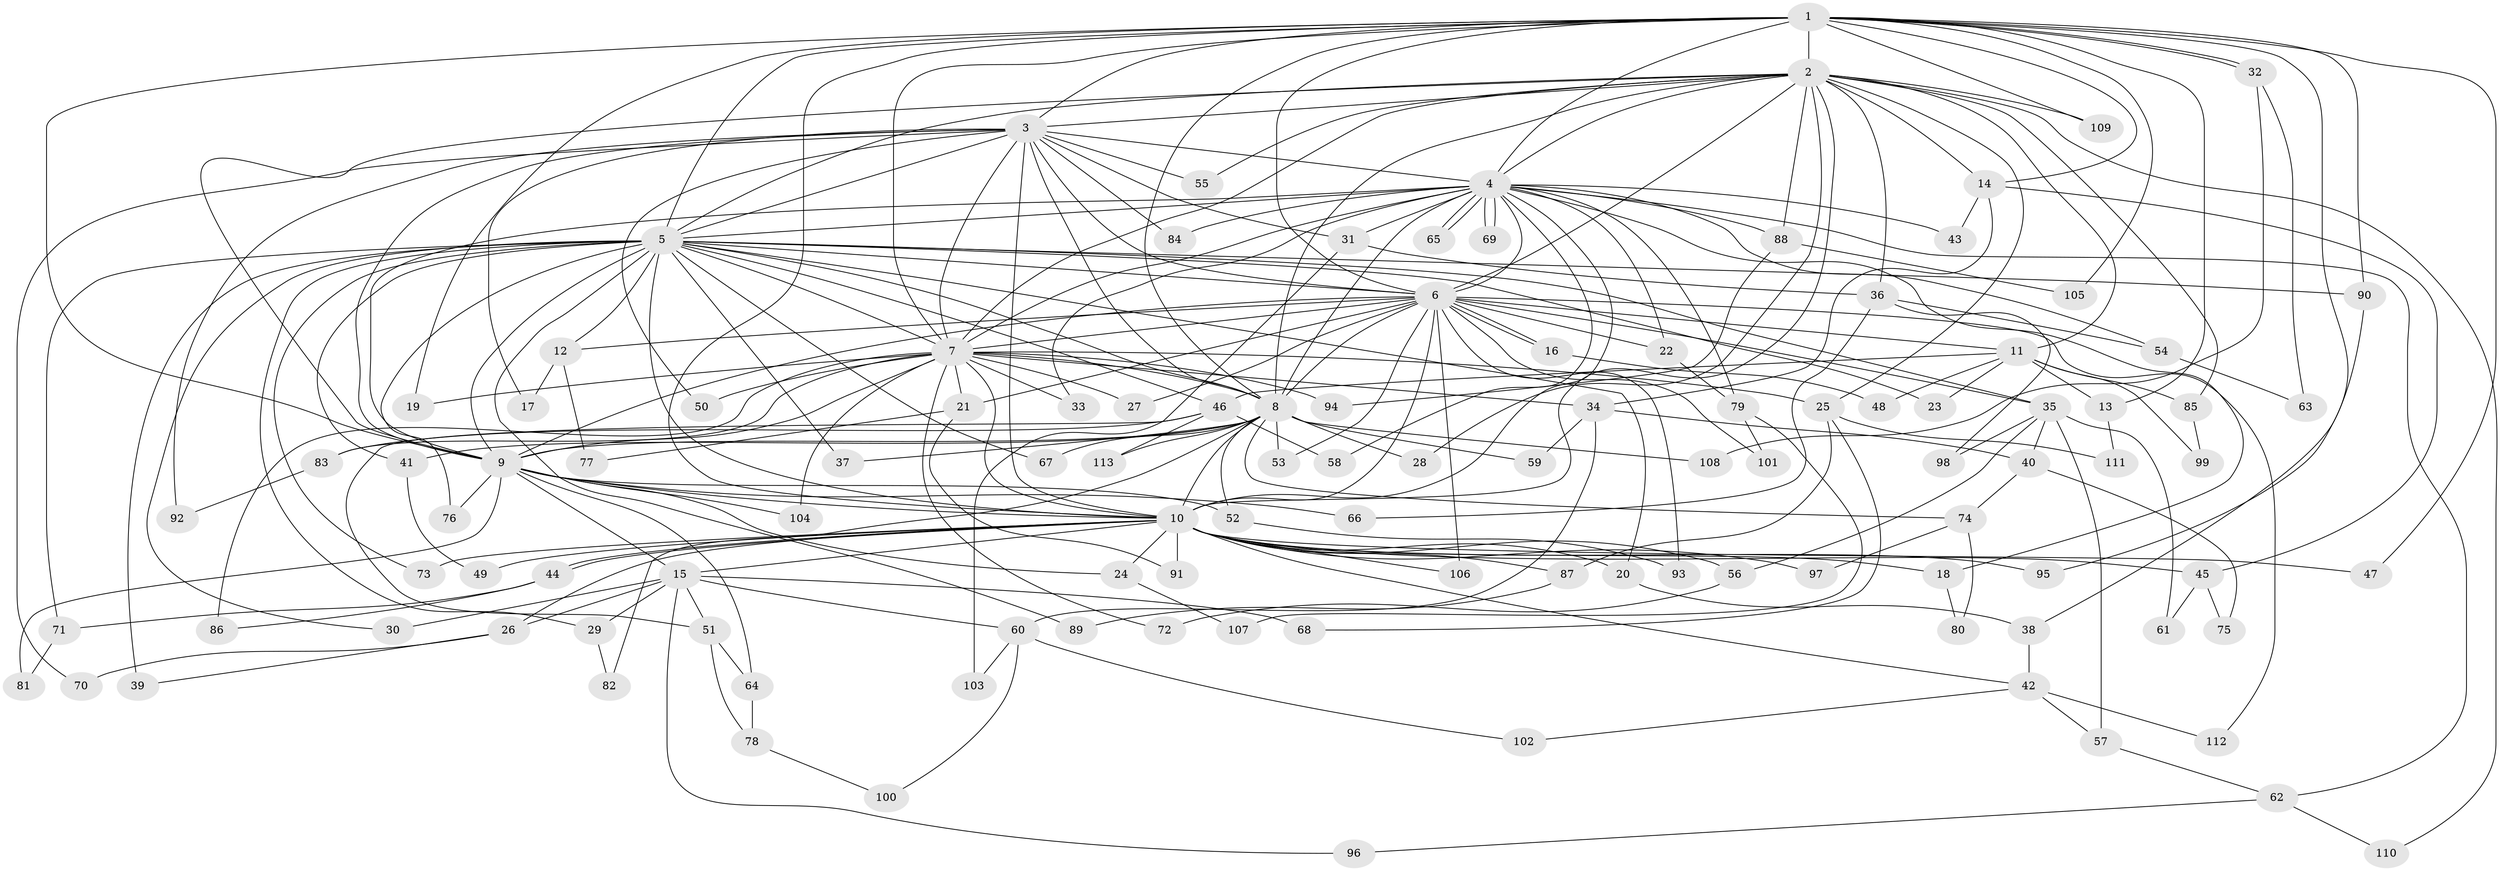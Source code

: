 // Generated by graph-tools (version 1.1) at 2025/14/03/09/25 04:14:09]
// undirected, 113 vertices, 251 edges
graph export_dot {
graph [start="1"]
  node [color=gray90,style=filled];
  1;
  2;
  3;
  4;
  5;
  6;
  7;
  8;
  9;
  10;
  11;
  12;
  13;
  14;
  15;
  16;
  17;
  18;
  19;
  20;
  21;
  22;
  23;
  24;
  25;
  26;
  27;
  28;
  29;
  30;
  31;
  32;
  33;
  34;
  35;
  36;
  37;
  38;
  39;
  40;
  41;
  42;
  43;
  44;
  45;
  46;
  47;
  48;
  49;
  50;
  51;
  52;
  53;
  54;
  55;
  56;
  57;
  58;
  59;
  60;
  61;
  62;
  63;
  64;
  65;
  66;
  67;
  68;
  69;
  70;
  71;
  72;
  73;
  74;
  75;
  76;
  77;
  78;
  79;
  80;
  81;
  82;
  83;
  84;
  85;
  86;
  87;
  88;
  89;
  90;
  91;
  92;
  93;
  94;
  95;
  96;
  97;
  98;
  99;
  100;
  101;
  102;
  103;
  104;
  105;
  106;
  107;
  108;
  109;
  110;
  111;
  112;
  113;
  1 -- 2;
  1 -- 3;
  1 -- 4;
  1 -- 5;
  1 -- 6;
  1 -- 7;
  1 -- 8;
  1 -- 9;
  1 -- 10;
  1 -- 13;
  1 -- 14;
  1 -- 19;
  1 -- 32;
  1 -- 32;
  1 -- 38;
  1 -- 47;
  1 -- 90;
  1 -- 105;
  1 -- 109;
  2 -- 3;
  2 -- 4;
  2 -- 5;
  2 -- 6;
  2 -- 7;
  2 -- 8;
  2 -- 9;
  2 -- 10;
  2 -- 11;
  2 -- 14;
  2 -- 25;
  2 -- 28;
  2 -- 36;
  2 -- 55;
  2 -- 85;
  2 -- 88;
  2 -- 109;
  2 -- 110;
  3 -- 4;
  3 -- 5;
  3 -- 6;
  3 -- 7;
  3 -- 8;
  3 -- 9;
  3 -- 10;
  3 -- 17;
  3 -- 31;
  3 -- 50;
  3 -- 55;
  3 -- 70;
  3 -- 84;
  3 -- 92;
  4 -- 5;
  4 -- 6;
  4 -- 7;
  4 -- 8;
  4 -- 9;
  4 -- 10;
  4 -- 18;
  4 -- 22;
  4 -- 31;
  4 -- 33;
  4 -- 43;
  4 -- 54;
  4 -- 58;
  4 -- 62;
  4 -- 65;
  4 -- 65;
  4 -- 69;
  4 -- 69;
  4 -- 79;
  4 -- 84;
  4 -- 88;
  5 -- 6;
  5 -- 7;
  5 -- 8;
  5 -- 9;
  5 -- 10;
  5 -- 12;
  5 -- 20;
  5 -- 23;
  5 -- 29;
  5 -- 30;
  5 -- 35;
  5 -- 37;
  5 -- 39;
  5 -- 41;
  5 -- 46;
  5 -- 67;
  5 -- 71;
  5 -- 73;
  5 -- 76;
  5 -- 89;
  5 -- 90;
  6 -- 7;
  6 -- 8;
  6 -- 9;
  6 -- 10;
  6 -- 11;
  6 -- 12;
  6 -- 16;
  6 -- 16;
  6 -- 21;
  6 -- 22;
  6 -- 27;
  6 -- 35;
  6 -- 53;
  6 -- 93;
  6 -- 101;
  6 -- 106;
  6 -- 112;
  7 -- 8;
  7 -- 9;
  7 -- 10;
  7 -- 19;
  7 -- 21;
  7 -- 25;
  7 -- 27;
  7 -- 33;
  7 -- 34;
  7 -- 50;
  7 -- 72;
  7 -- 83;
  7 -- 86;
  7 -- 94;
  7 -- 104;
  8 -- 9;
  8 -- 10;
  8 -- 28;
  8 -- 37;
  8 -- 41;
  8 -- 52;
  8 -- 53;
  8 -- 59;
  8 -- 67;
  8 -- 74;
  8 -- 82;
  8 -- 108;
  8 -- 113;
  9 -- 10;
  9 -- 15;
  9 -- 24;
  9 -- 52;
  9 -- 64;
  9 -- 66;
  9 -- 76;
  9 -- 81;
  9 -- 104;
  10 -- 15;
  10 -- 18;
  10 -- 20;
  10 -- 24;
  10 -- 26;
  10 -- 42;
  10 -- 44;
  10 -- 44;
  10 -- 45;
  10 -- 47;
  10 -- 49;
  10 -- 56;
  10 -- 73;
  10 -- 87;
  10 -- 91;
  10 -- 95;
  10 -- 97;
  10 -- 106;
  11 -- 13;
  11 -- 23;
  11 -- 46;
  11 -- 48;
  11 -- 85;
  11 -- 99;
  12 -- 17;
  12 -- 77;
  13 -- 111;
  14 -- 34;
  14 -- 43;
  14 -- 45;
  15 -- 26;
  15 -- 29;
  15 -- 30;
  15 -- 51;
  15 -- 60;
  15 -- 68;
  15 -- 96;
  16 -- 48;
  18 -- 80;
  20 -- 38;
  21 -- 77;
  21 -- 91;
  22 -- 79;
  24 -- 107;
  25 -- 68;
  25 -- 87;
  25 -- 111;
  26 -- 39;
  26 -- 70;
  29 -- 82;
  31 -- 36;
  31 -- 103;
  32 -- 63;
  32 -- 108;
  34 -- 40;
  34 -- 59;
  34 -- 60;
  35 -- 40;
  35 -- 56;
  35 -- 57;
  35 -- 61;
  35 -- 98;
  36 -- 54;
  36 -- 66;
  36 -- 98;
  38 -- 42;
  40 -- 74;
  40 -- 75;
  41 -- 49;
  42 -- 57;
  42 -- 102;
  42 -- 112;
  44 -- 71;
  44 -- 86;
  45 -- 61;
  45 -- 75;
  46 -- 51;
  46 -- 58;
  46 -- 83;
  46 -- 113;
  51 -- 64;
  51 -- 78;
  52 -- 93;
  54 -- 63;
  56 -- 72;
  57 -- 62;
  60 -- 100;
  60 -- 102;
  60 -- 103;
  62 -- 96;
  62 -- 110;
  64 -- 78;
  71 -- 81;
  74 -- 80;
  74 -- 97;
  78 -- 100;
  79 -- 101;
  79 -- 107;
  83 -- 92;
  85 -- 99;
  87 -- 89;
  88 -- 94;
  88 -- 105;
  90 -- 95;
}
